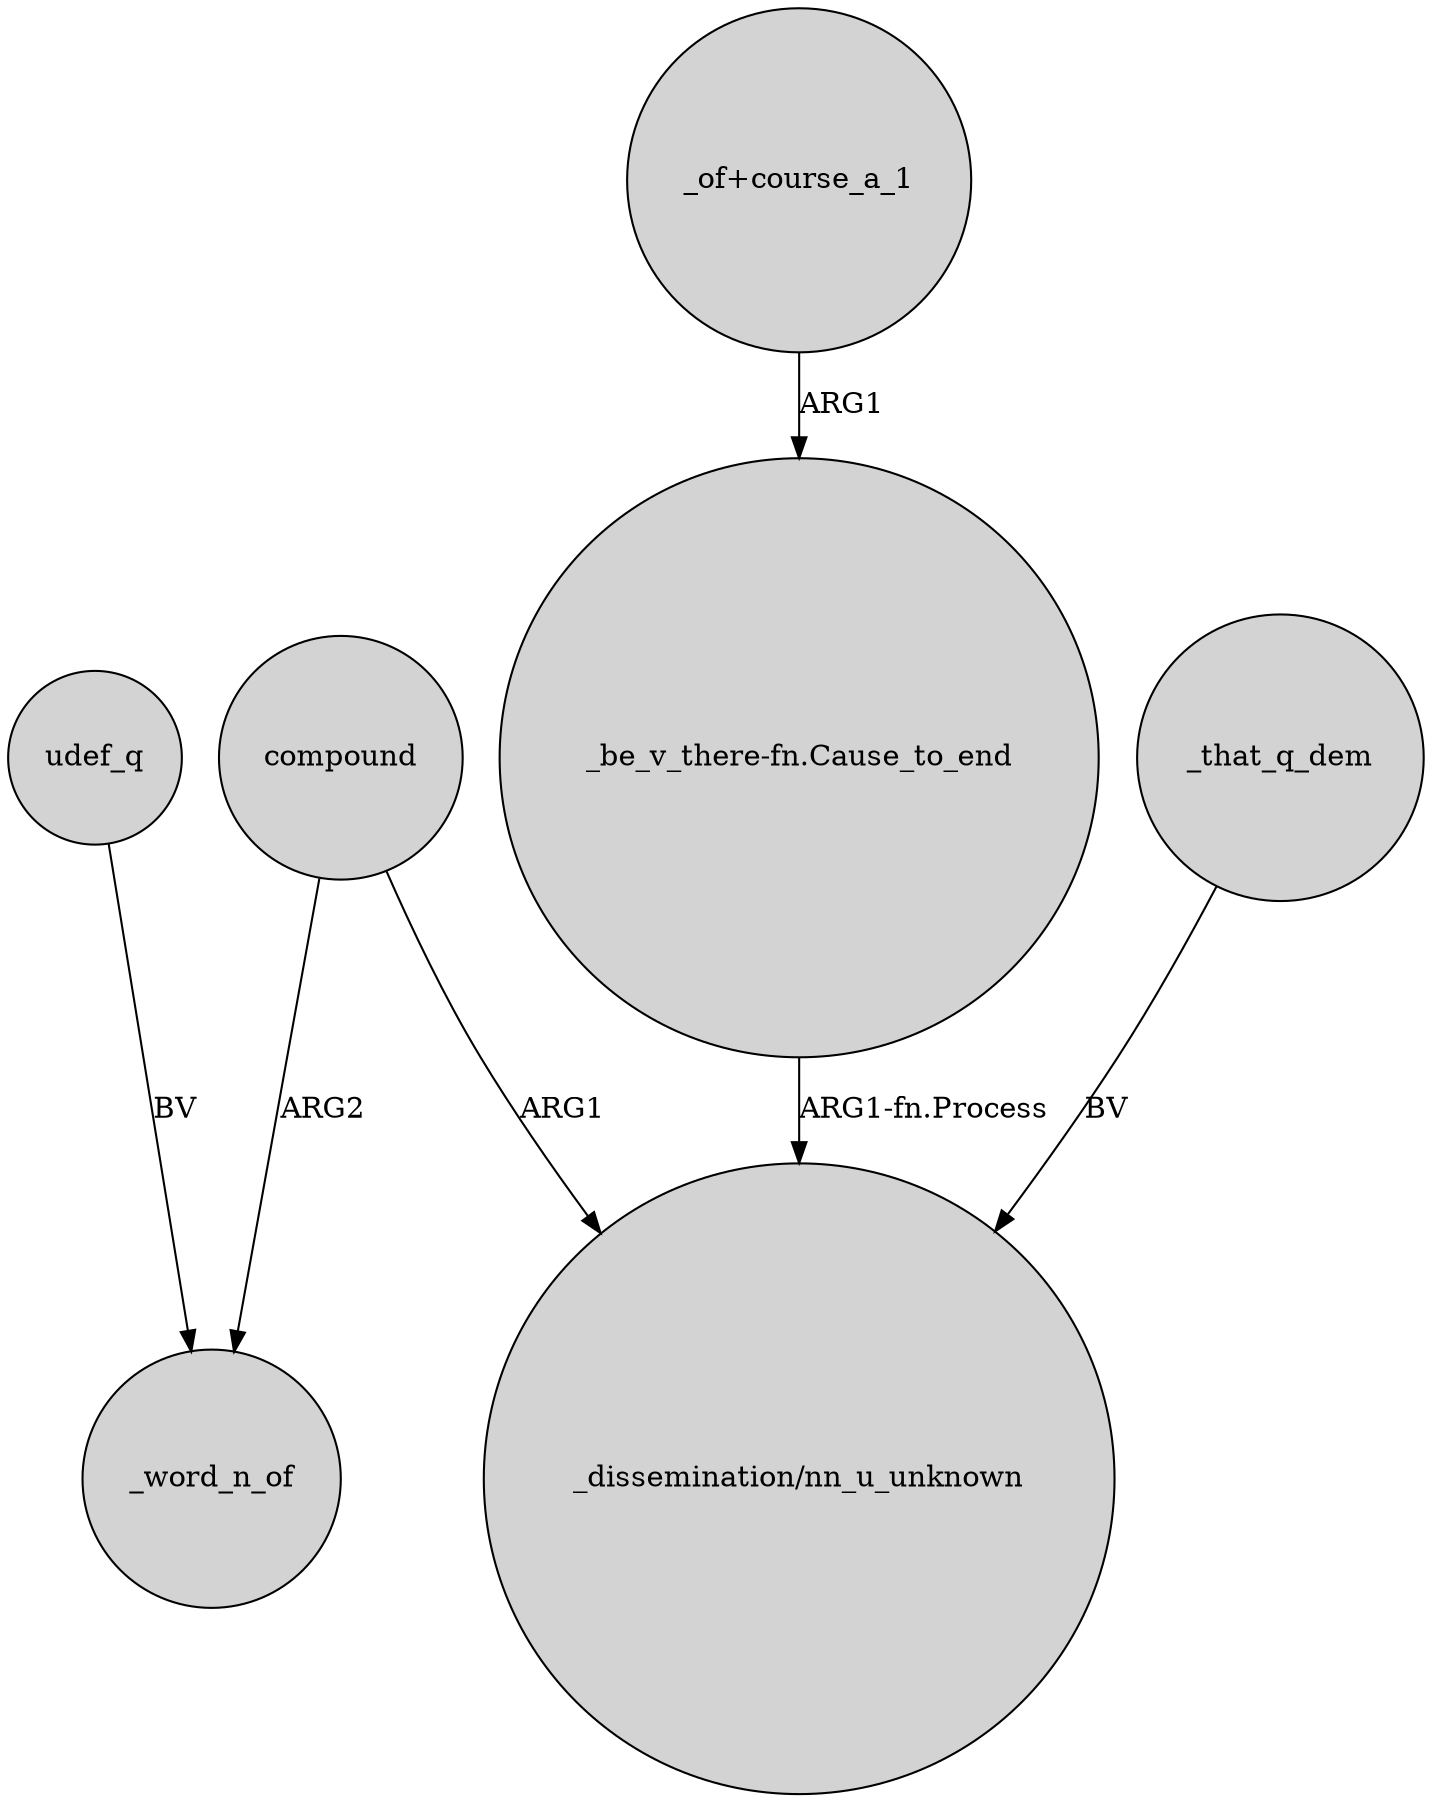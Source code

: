 digraph {
	node [shape=circle style=filled]
	"_be_v_there-fn.Cause_to_end" -> "_dissemination/nn_u_unknown" [label="ARG1-fn.Process"]
	udef_q -> _word_n_of [label=BV]
	compound -> _word_n_of [label=ARG2]
	_that_q_dem -> "_dissemination/nn_u_unknown" [label=BV]
	compound -> "_dissemination/nn_u_unknown" [label=ARG1]
	"_of+course_a_1" -> "_be_v_there-fn.Cause_to_end" [label=ARG1]
}

